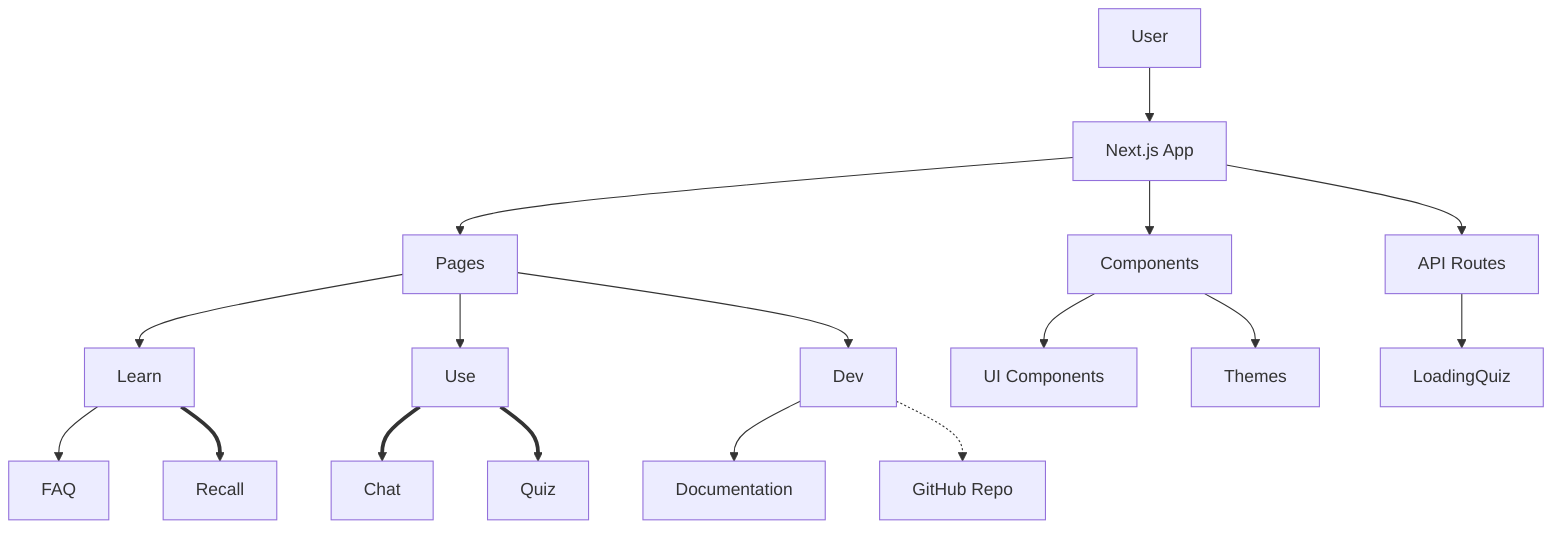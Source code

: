 graph TD
    A[User] --> B[Next.js App]
    B --> C[Pages]
    B --> D[Components]
    B --> E[API Routes]
    C --> F[Learn]
    C --> G[Use]
    C --> H[Dev]
    F --> I[FAQ]
    F ==> J[Recall]
    G ==> K[Chat]
    G ==> L[Quiz]
    H --> M[Documentation]
    H -.-> X[GitHub Repo]
    D --> N[UI Components]
    D --> O[Themes]
    E --> P[LoadingQuiz]